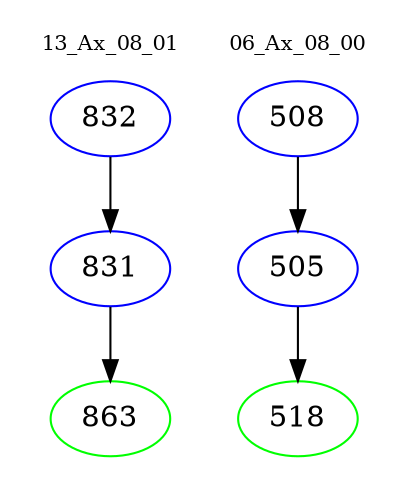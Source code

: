 digraph{
subgraph cluster_0 {
color = white
label = "13_Ax_08_01";
fontsize=10;
T0_832 [label="832", color="blue"]
T0_832 -> T0_831 [color="black"]
T0_831 [label="831", color="blue"]
T0_831 -> T0_863 [color="black"]
T0_863 [label="863", color="green"]
}
subgraph cluster_1 {
color = white
label = "06_Ax_08_00";
fontsize=10;
T1_508 [label="508", color="blue"]
T1_508 -> T1_505 [color="black"]
T1_505 [label="505", color="blue"]
T1_505 -> T1_518 [color="black"]
T1_518 [label="518", color="green"]
}
}
